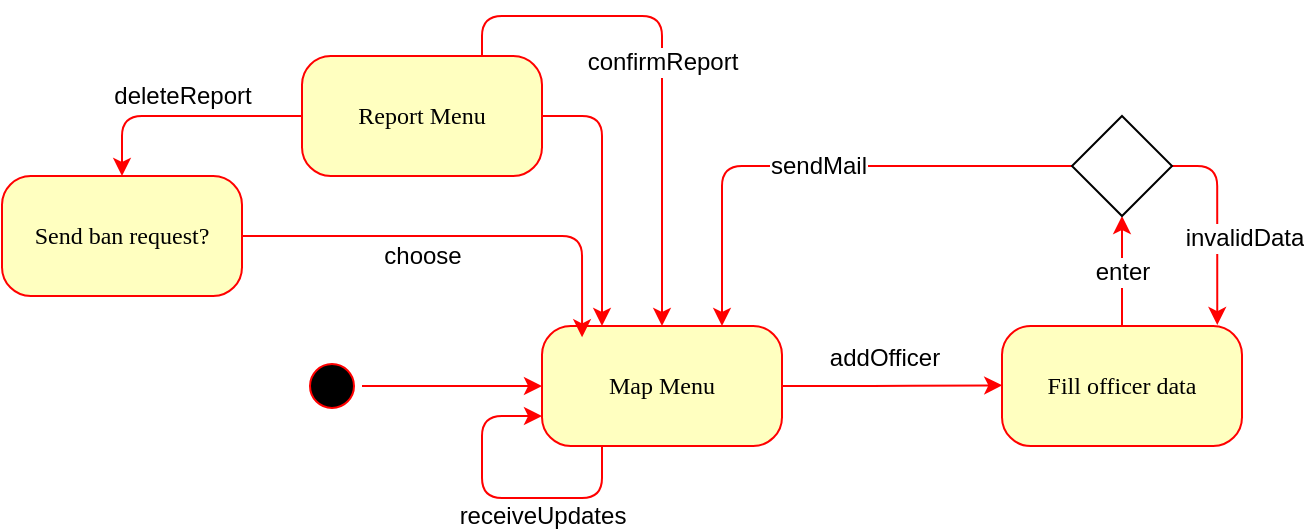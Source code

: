 <mxfile version="12.1.3" type="device" pages="1"><diagram name="Page-1" id="58cdce13-f638-feb5-8d6f-7d28b1aa9fa0"><mxGraphModel dx="1097" dy="636" grid="1" gridSize="10" guides="1" tooltips="1" connect="1" arrows="1" fold="1" page="1" pageScale="1" pageWidth="1000" pageHeight="700" background="#ffffff" math="0" shadow="0"><root><mxCell id="0"/><mxCell id="1" parent="0"/><mxCell id="SwtA34O2e3LBedY_maEC-104" style="edgeStyle=orthogonalEdgeStyle;rounded=1;orthogonalLoop=1;jettySize=auto;html=1;exitX=0.5;exitY=0;exitDx=0;exitDy=0;entryX=0;entryY=0.5;entryDx=0;entryDy=0;strokeColor=#FF0000;fontSize=12;fontColor=#000000;" edge="1" parent="1" source="382b91b5511bd0f7-1" target="SwtA34O2e3LBedY_maEC-53"><mxGeometry relative="1" as="geometry"/></mxCell><mxCell id="382b91b5511bd0f7-1" value="" style="ellipse;html=1;shape=startState;fillColor=#000000;strokeColor=#ff0000;rounded=1;shadow=0;comic=0;labelBackgroundColor=none;fontFamily=Verdana;fontSize=12;fontColor=#000000;align=center;direction=south;" parent="1" vertex="1"><mxGeometry x="340" y="380" width="30" height="30" as="geometry"/></mxCell><mxCell id="SwtA34O2e3LBedY_maEC-65" value="addOfficer" style="edgeStyle=orthogonalEdgeStyle;rounded=1;orthogonalLoop=1;jettySize=auto;html=1;exitX=1;exitY=0.5;exitDx=0;exitDy=0;entryX=0;entryY=0.5;entryDx=0;entryDy=0;strokeColor=#FF0000;fontSize=12;fontColor=#000000;" edge="1" parent="1" source="SwtA34O2e3LBedY_maEC-53"><mxGeometry x="-0.087" y="14" relative="1" as="geometry"><mxPoint x="690.118" y="394.647" as="targetPoint"/><mxPoint as="offset"/></mxGeometry></mxCell><mxCell id="SwtA34O2e3LBedY_maEC-53" value="Map Menu" style="rounded=1;whiteSpace=wrap;html=1;arcSize=24;fillColor=#ffffc0;strokeColor=#ff0000;shadow=0;comic=0;labelBackgroundColor=none;fontFamily=Verdana;fontSize=12;fontColor=#000000;align=center;" vertex="1" parent="1"><mxGeometry x="460" y="365" width="120" height="60" as="geometry"/></mxCell><mxCell id="SwtA34O2e3LBedY_maEC-105" value="receiveUpdates" style="edgeStyle=orthogonalEdgeStyle;rounded=1;orthogonalLoop=1;jettySize=auto;html=1;exitX=0.25;exitY=1;exitDx=0;exitDy=0;entryX=0;entryY=0.75;entryDx=0;entryDy=0;strokeColor=#FF0000;fontSize=12;fontColor=#000000;" edge="1" parent="1" source="SwtA34O2e3LBedY_maEC-53" target="SwtA34O2e3LBedY_maEC-53"><mxGeometry x="-0.278" y="9" relative="1" as="geometry"><Array as="points"><mxPoint x="490" y="451"/><mxPoint x="430" y="451"/><mxPoint x="430" y="410"/></Array><mxPoint as="offset"/></mxGeometry></mxCell><mxCell id="SwtA34O2e3LBedY_maEC-108" value="enter" style="edgeStyle=orthogonalEdgeStyle;rounded=1;orthogonalLoop=1;jettySize=auto;html=1;exitX=0.5;exitY=0;exitDx=0;exitDy=0;strokeColor=#FF0000;fontSize=12;fontColor=#000000;entryX=0.5;entryY=1;entryDx=0;entryDy=0;" edge="1" parent="1" source="SwtA34O2e3LBedY_maEC-106" target="SwtA34O2e3LBedY_maEC-109"><mxGeometry relative="1" as="geometry"><mxPoint x="750.118" y="321" as="targetPoint"/></mxGeometry></mxCell><mxCell id="SwtA34O2e3LBedY_maEC-106" value="Fill officer data" style="rounded=1;whiteSpace=wrap;html=1;arcSize=24;fillColor=#ffffc0;strokeColor=#ff0000;shadow=0;comic=0;labelBackgroundColor=none;fontFamily=Verdana;fontSize=12;fontColor=#000000;align=center;" vertex="1" parent="1"><mxGeometry x="690" y="365" width="120" height="60" as="geometry"/></mxCell><mxCell id="SwtA34O2e3LBedY_maEC-110" value="invalidData" style="edgeStyle=orthogonalEdgeStyle;rounded=1;orthogonalLoop=1;jettySize=auto;html=1;exitX=1;exitY=0.5;exitDx=0;exitDy=0;entryX=0.897;entryY=-0.008;entryDx=0;entryDy=0;entryPerimeter=0;strokeColor=#FF0000;fontSize=12;fontColor=#000000;" edge="1" parent="1" source="SwtA34O2e3LBedY_maEC-109" target="SwtA34O2e3LBedY_maEC-106"><mxGeometry x="0.149" y="13" relative="1" as="geometry"><mxPoint as="offset"/></mxGeometry></mxCell><mxCell id="SwtA34O2e3LBedY_maEC-111" value="sendMail" style="edgeStyle=orthogonalEdgeStyle;rounded=1;orthogonalLoop=1;jettySize=auto;html=1;exitX=0;exitY=0.5;exitDx=0;exitDy=0;entryX=0.75;entryY=0;entryDx=0;entryDy=0;strokeColor=#FF0000;fontSize=12;fontColor=#000000;" edge="1" parent="1" source="SwtA34O2e3LBedY_maEC-109" target="SwtA34O2e3LBedY_maEC-53"><mxGeometry relative="1" as="geometry"/></mxCell><mxCell id="SwtA34O2e3LBedY_maEC-109" value="" style="rhombus;whiteSpace=wrap;html=1;" vertex="1" parent="1"><mxGeometry x="725" y="260" width="50" height="50" as="geometry"/></mxCell><mxCell id="SwtA34O2e3LBedY_maEC-114" style="edgeStyle=orthogonalEdgeStyle;rounded=1;orthogonalLoop=1;jettySize=auto;html=1;exitX=1;exitY=0.5;exitDx=0;exitDy=0;entryX=0.25;entryY=0;entryDx=0;entryDy=0;strokeColor=#FF0000;fontSize=12;fontColor=#000000;" edge="1" parent="1" source="SwtA34O2e3LBedY_maEC-113" target="SwtA34O2e3LBedY_maEC-53"><mxGeometry relative="1" as="geometry"/></mxCell><mxCell id="SwtA34O2e3LBedY_maEC-115" value="confirmReport" style="edgeStyle=orthogonalEdgeStyle;rounded=1;orthogonalLoop=1;jettySize=auto;html=1;exitX=0.75;exitY=0;exitDx=0;exitDy=0;strokeColor=#FF0000;fontSize=12;fontColor=#000000;" edge="1" parent="1" source="SwtA34O2e3LBedY_maEC-113" target="SwtA34O2e3LBedY_maEC-53"><mxGeometry relative="1" as="geometry"><mxPoint x="430.118" y="171" as="targetPoint"/></mxGeometry></mxCell><mxCell id="SwtA34O2e3LBedY_maEC-117" value="deleteReport" style="edgeStyle=orthogonalEdgeStyle;rounded=1;orthogonalLoop=1;jettySize=auto;html=1;exitX=0;exitY=0.5;exitDx=0;exitDy=0;entryX=0.5;entryY=0;entryDx=0;entryDy=0;strokeColor=#FF0000;fontSize=12;fontColor=#000000;" edge="1" parent="1" source="SwtA34O2e3LBedY_maEC-113" target="SwtA34O2e3LBedY_maEC-116"><mxGeometry x="0.002" y="-10" relative="1" as="geometry"><mxPoint as="offset"/></mxGeometry></mxCell><mxCell id="SwtA34O2e3LBedY_maEC-113" value="Report Menu" style="rounded=1;whiteSpace=wrap;html=1;arcSize=24;fillColor=#ffffc0;strokeColor=#ff0000;shadow=0;comic=0;labelBackgroundColor=none;fontFamily=Verdana;fontSize=12;fontColor=#000000;align=center;" vertex="1" parent="1"><mxGeometry x="340" y="230" width="120" height="60" as="geometry"/></mxCell><mxCell id="SwtA34O2e3LBedY_maEC-120" value="choose" style="edgeStyle=orthogonalEdgeStyle;rounded=1;orthogonalLoop=1;jettySize=auto;html=1;exitX=1;exitY=0.5;exitDx=0;exitDy=0;entryX=0.167;entryY=0.094;entryDx=0;entryDy=0;entryPerimeter=0;strokeColor=#FF0000;fontSize=12;fontColor=#000000;" edge="1" parent="1" source="SwtA34O2e3LBedY_maEC-116" target="SwtA34O2e3LBedY_maEC-53"><mxGeometry x="-0.183" y="-10" relative="1" as="geometry"><mxPoint as="offset"/></mxGeometry></mxCell><mxCell id="SwtA34O2e3LBedY_maEC-116" value="Send ban request?" style="rounded=1;whiteSpace=wrap;html=1;arcSize=24;fillColor=#ffffc0;strokeColor=#ff0000;shadow=0;comic=0;labelBackgroundColor=none;fontFamily=Verdana;fontSize=12;fontColor=#000000;align=center;" vertex="1" parent="1"><mxGeometry x="190" y="290" width="120" height="60" as="geometry"/></mxCell></root></mxGraphModel></diagram></mxfile>